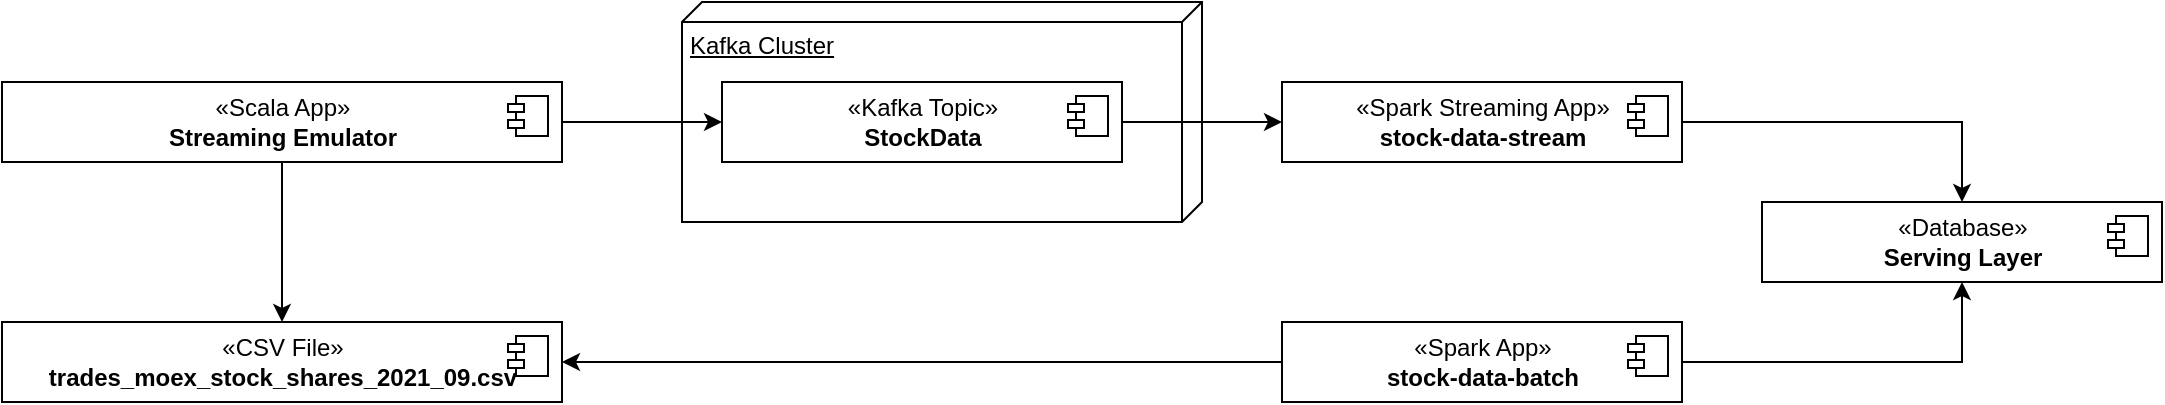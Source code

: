 <mxfile version="16.4.3" type="github">
  <diagram id="M6eJ7rNvC9evyglTSuwN" name="Page-1">
    <mxGraphModel dx="1298" dy="755" grid="1" gridSize="10" guides="1" tooltips="1" connect="1" arrows="1" fold="1" page="1" pageScale="1" pageWidth="827" pageHeight="1169" math="0" shadow="0">
      <root>
        <mxCell id="0" />
        <mxCell id="1" parent="0" />
        <mxCell id="4ID-0AfamHI-X3ZOXnaU-17" value="Kafka Cluster" style="verticalAlign=top;align=left;spacingTop=8;spacingLeft=2;spacingRight=12;shape=cube;size=10;direction=south;fontStyle=4;html=1;" parent="1" vertex="1">
          <mxGeometry x="380" y="40" width="260" height="110" as="geometry" />
        </mxCell>
        <mxCell id="4ID-0AfamHI-X3ZOXnaU-10" style="edgeStyle=orthogonalEdgeStyle;rounded=0;orthogonalLoop=1;jettySize=auto;html=1;exitX=0.5;exitY=1;exitDx=0;exitDy=0;entryX=0.5;entryY=0;entryDx=0;entryDy=0;" parent="1" source="4ID-0AfamHI-X3ZOXnaU-1" target="4ID-0AfamHI-X3ZOXnaU-7" edge="1">
          <mxGeometry relative="1" as="geometry" />
        </mxCell>
        <mxCell id="4ID-0AfamHI-X3ZOXnaU-16" style="edgeStyle=orthogonalEdgeStyle;rounded=0;orthogonalLoop=1;jettySize=auto;html=1;exitX=1;exitY=0.5;exitDx=0;exitDy=0;entryX=0;entryY=0.5;entryDx=0;entryDy=0;" parent="1" source="4ID-0AfamHI-X3ZOXnaU-1" target="4ID-0AfamHI-X3ZOXnaU-3" edge="1">
          <mxGeometry relative="1" as="geometry" />
        </mxCell>
        <mxCell id="4ID-0AfamHI-X3ZOXnaU-1" value="«Scala App»&lt;br&gt;&lt;b&gt;Streaming Emulator&lt;/b&gt;" style="html=1;dropTarget=0;" parent="1" vertex="1">
          <mxGeometry x="40" y="80" width="280" height="40" as="geometry" />
        </mxCell>
        <mxCell id="4ID-0AfamHI-X3ZOXnaU-2" value="" style="shape=module;jettyWidth=8;jettyHeight=4;" parent="4ID-0AfamHI-X3ZOXnaU-1" vertex="1">
          <mxGeometry x="1" width="20" height="20" relative="1" as="geometry">
            <mxPoint x="-27" y="7" as="offset" />
          </mxGeometry>
        </mxCell>
        <mxCell id="4ID-0AfamHI-X3ZOXnaU-18" style="edgeStyle=orthogonalEdgeStyle;rounded=0;orthogonalLoop=1;jettySize=auto;html=1;exitX=1;exitY=0.5;exitDx=0;exitDy=0;entryX=0;entryY=0.5;entryDx=0;entryDy=0;" parent="1" source="4ID-0AfamHI-X3ZOXnaU-3" target="4ID-0AfamHI-X3ZOXnaU-11" edge="1">
          <mxGeometry relative="1" as="geometry" />
        </mxCell>
        <mxCell id="4ID-0AfamHI-X3ZOXnaU-3" value="«Kafka Topic»&lt;br&gt;&lt;b&gt;StockData&lt;/b&gt;" style="html=1;dropTarget=0;" parent="1" vertex="1">
          <mxGeometry x="400" y="80" width="200" height="40" as="geometry" />
        </mxCell>
        <mxCell id="4ID-0AfamHI-X3ZOXnaU-4" value="" style="shape=module;jettyWidth=8;jettyHeight=4;" parent="4ID-0AfamHI-X3ZOXnaU-3" vertex="1">
          <mxGeometry x="1" width="20" height="20" relative="1" as="geometry">
            <mxPoint x="-27" y="7" as="offset" />
          </mxGeometry>
        </mxCell>
        <mxCell id="4ID-0AfamHI-X3ZOXnaU-7" value="«CSV File»&lt;br&gt;&lt;b&gt;trades_moex_stock_shares_2021_09.csv&lt;/b&gt;" style="html=1;dropTarget=0;" parent="1" vertex="1">
          <mxGeometry x="40" y="200" width="280" height="40" as="geometry" />
        </mxCell>
        <mxCell id="4ID-0AfamHI-X3ZOXnaU-8" value="" style="shape=module;jettyWidth=8;jettyHeight=4;" parent="4ID-0AfamHI-X3ZOXnaU-7" vertex="1">
          <mxGeometry x="1" width="20" height="20" relative="1" as="geometry">
            <mxPoint x="-27" y="7" as="offset" />
          </mxGeometry>
        </mxCell>
        <mxCell id="4ID-0AfamHI-X3ZOXnaU-22" style="edgeStyle=orthogonalEdgeStyle;rounded=0;orthogonalLoop=1;jettySize=auto;html=1;exitX=1;exitY=0.5;exitDx=0;exitDy=0;entryX=0.5;entryY=0;entryDx=0;entryDy=0;" parent="1" source="4ID-0AfamHI-X3ZOXnaU-11" target="4ID-0AfamHI-X3ZOXnaU-20" edge="1">
          <mxGeometry relative="1" as="geometry" />
        </mxCell>
        <mxCell id="4ID-0AfamHI-X3ZOXnaU-11" value="«Spark Streaming App»&lt;br&gt;&lt;b&gt;stock-data-stream&lt;/b&gt;" style="html=1;dropTarget=0;" parent="1" vertex="1">
          <mxGeometry x="680" y="80" width="200" height="40" as="geometry" />
        </mxCell>
        <mxCell id="4ID-0AfamHI-X3ZOXnaU-12" value="" style="shape=module;jettyWidth=8;jettyHeight=4;" parent="4ID-0AfamHI-X3ZOXnaU-11" vertex="1">
          <mxGeometry x="1" width="20" height="20" relative="1" as="geometry">
            <mxPoint x="-27" y="7" as="offset" />
          </mxGeometry>
        </mxCell>
        <mxCell id="4ID-0AfamHI-X3ZOXnaU-19" style="edgeStyle=orthogonalEdgeStyle;rounded=0;orthogonalLoop=1;jettySize=auto;html=1;exitX=0;exitY=0.5;exitDx=0;exitDy=0;entryX=1;entryY=0.5;entryDx=0;entryDy=0;" parent="1" source="4ID-0AfamHI-X3ZOXnaU-13" target="4ID-0AfamHI-X3ZOXnaU-7" edge="1">
          <mxGeometry relative="1" as="geometry" />
        </mxCell>
        <mxCell id="4ID-0AfamHI-X3ZOXnaU-23" style="edgeStyle=orthogonalEdgeStyle;rounded=0;orthogonalLoop=1;jettySize=auto;html=1;exitX=1;exitY=0.5;exitDx=0;exitDy=0;entryX=0.5;entryY=1;entryDx=0;entryDy=0;" parent="1" source="4ID-0AfamHI-X3ZOXnaU-13" target="4ID-0AfamHI-X3ZOXnaU-20" edge="1">
          <mxGeometry relative="1" as="geometry" />
        </mxCell>
        <mxCell id="4ID-0AfamHI-X3ZOXnaU-13" value="«Spark App»&lt;br&gt;&lt;b&gt;stock-data-batch&lt;/b&gt;" style="html=1;dropTarget=0;" parent="1" vertex="1">
          <mxGeometry x="680" y="200" width="200" height="40" as="geometry" />
        </mxCell>
        <mxCell id="4ID-0AfamHI-X3ZOXnaU-14" value="" style="shape=module;jettyWidth=8;jettyHeight=4;" parent="4ID-0AfamHI-X3ZOXnaU-13" vertex="1">
          <mxGeometry x="1" width="20" height="20" relative="1" as="geometry">
            <mxPoint x="-27" y="7" as="offset" />
          </mxGeometry>
        </mxCell>
        <mxCell id="4ID-0AfamHI-X3ZOXnaU-20" value="«Database»&lt;br&gt;&lt;b&gt;Serving Layer&lt;/b&gt;" style="html=1;dropTarget=0;" parent="1" vertex="1">
          <mxGeometry x="920" y="140" width="200" height="40" as="geometry" />
        </mxCell>
        <mxCell id="4ID-0AfamHI-X3ZOXnaU-21" value="" style="shape=module;jettyWidth=8;jettyHeight=4;" parent="4ID-0AfamHI-X3ZOXnaU-20" vertex="1">
          <mxGeometry x="1" width="20" height="20" relative="1" as="geometry">
            <mxPoint x="-27" y="7" as="offset" />
          </mxGeometry>
        </mxCell>
      </root>
    </mxGraphModel>
  </diagram>
</mxfile>
